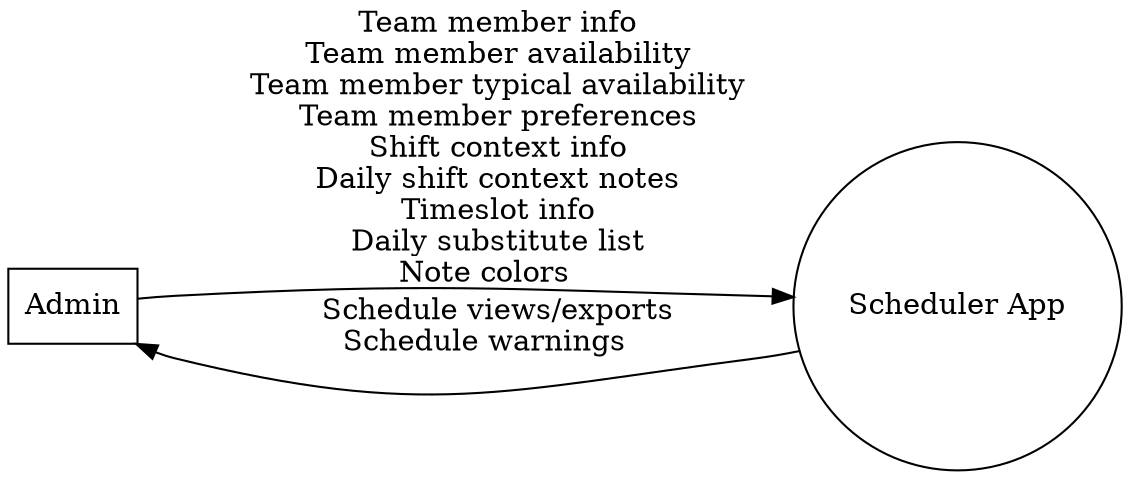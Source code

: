 digraph data_flow_diagram {
    rankdir = "LR"
    
    Admin [ shape = box ]
    "Scheduler App" [ shape = circle ]

    "Scheduler App" -> Admin [ label = <
        Schedule views/exports <br />
        Schedule warnings
    > ]
    Admin -> "Scheduler App" [ label = <
        Team member info <br />
        Team member availability <br />
        Team member typical availability <br />
        Team member preferences <br />
        Shift context info <br />
        Daily shift context notes <br />
        Timeslot info <br />
        Daily substitute list <br />
        Note colors
    > ]
}
